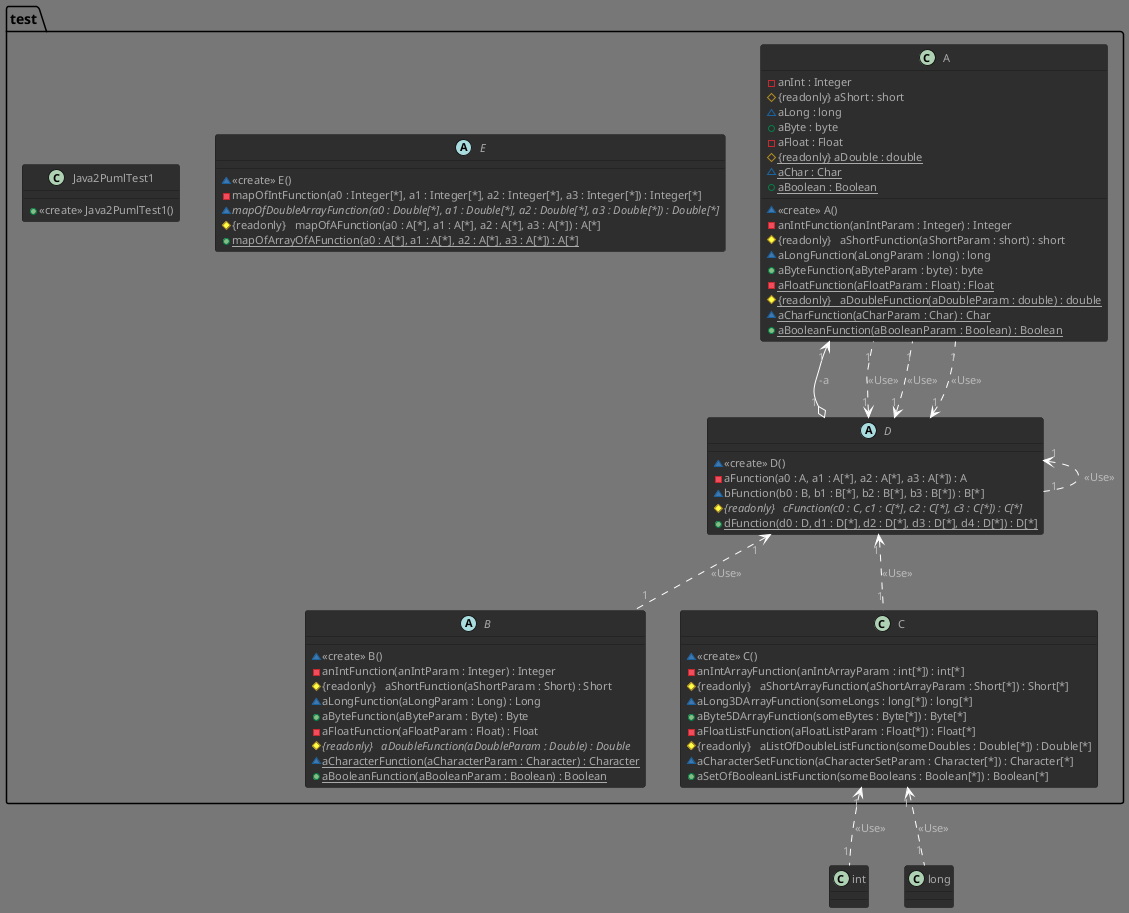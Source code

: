 @startuml
!theme reddress-darkgreen

class test.A {
~ <<create>> A()
-anInt : Integer
# {readonly} aShort : short
~aLong : long
+aByte : byte
-aFloat : Float
# {static}  {readonly} aDouble : double
~ {static} aChar : Char
+ {static} aBoolean : Boolean
-  anIntFunction(anIntParam : Integer) : Integer
# {readonly}   aShortFunction(aShortParam : short) : short
~  aLongFunction(aLongParam : long) : long
+  aByteFunction(aByteParam : byte) : byte
- {static}   aFloatFunction(aFloatParam : Float) : Float
# {static}  {readonly}   aDoubleFunction(aDoubleParam : double) : double
~ {static}   aCharFunction(aCharParam : Char) : Char
+ {static}   aBooleanFunction(aBooleanParam : Boolean) : Boolean

}
abstract test.B {
~ <<create>> B()
-  anIntFunction(anIntParam : Integer) : Integer
# {readonly}   aShortFunction(aShortParam : Short) : Short
~  aLongFunction(aLongParam : Long) : Long
+  aByteFunction(aByteParam : Byte) : Byte
-  aFloatFunction(aFloatParam : Float) : Float
# {abstract}  {readonly}   aDoubleFunction(aDoubleParam : Double) : Double
~ {static}   aCharacterFunction(aCharacterParam : Character) : Character
+ {static}   aBooleanFunction(aBooleanParam : Boolean) : Boolean

}
class test.C {
~ <<create>> C()
-  anIntArrayFunction(anIntArrayParam : int[*]) : int[*]
# {readonly}   aShortArrayFunction(aShortArrayParam : Short[*]) : Short[*]
~  aLong3DArrayFunction(someLongs : long[*]) : long[*]
+  aByte5DArrayFunction(someBytes : Byte[*]) : Byte[*]
-  aFloatListFunction(aFloatListParam : Float[*]) : Float[*]
# {readonly}   aListOfDoubleListFunction(someDoubles : Double[*]) : Double[*]
~  aCharacterSetFunction(aCharacterSetParam : Character[*]) : Character[*]
+  aSetOfBooleanListFunction(someBooleans : Boolean[*]) : Boolean[*]

}
abstract test.D {
~ <<create>> D()
-  aFunction(a0 : A, a1 : A[*], a2 : A[*], a3 : A[*]) : A
~  bFunction(b0 : B, b1 : B[*], b2 : B[*], b3 : B[*]) : B[*]
# {abstract}  {readonly}   cFunction(c0 : C, c1 : C[*], c2 : C[*], c3 : C[*]) : C[*]
+ {static}   dFunction(d0 : D, d1 : D[*], d2 : D[*], d3 : D[*], d4 : D[*]) : D[*]

}
abstract test.E {
~ <<create>> E()
-  mapOfIntFunction(a0 : Integer[*], a1 : Integer[*], a2 : Integer[*], a3 : Integer[*]) : Integer[*]
~ {abstract}   mapOfDoubleArrayFunction(a0 : Double[*], a1 : Double[*], a2 : Double[*], a3 : Double[*]) : Double[*]
# {readonly}   mapOfAFunction(a0 : A[*], a1 : A[*], a2 : A[*], a3 : A[*]) : A[*]
+ {static}   mapOfArrayOfAFunction(a0 : A[*], a1 : A[*], a2 : A[*], a3 : A[*]) : A[*]

}
class test.Java2PumlTest1 {
+ <<create>> Java2PumlTest1()

}
"test.C""1" <.. "1""int" : <<Use>>
"test.C""1" <.. "1""long" : <<Use>>
test.A"1" <--o "1"D : -a
"test.D""1" <.. "1""test.A" : <<Use>>
"test.D""1" <.. "1""test.A" : <<Use>>
"test.D""1" <.. "1""test.A" : <<Use>>
"test.D""1" <.. "1""test.B" : <<Use>>
"test.D""1" <.. "1""test.C" : <<Use>>
"test.D""1" <.. "1""test.D" : <<Use>>

@enduml

